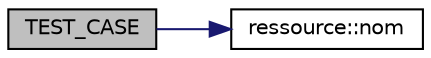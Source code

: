 digraph "TEST_CASE"
{
  edge [fontname="Helvetica",fontsize="10",labelfontname="Helvetica",labelfontsize="10"];
  node [fontname="Helvetica",fontsize="10",shape=record];
  rankdir="LR";
  Node0 [label="TEST_CASE",height=0.2,width=0.4,color="black", fillcolor="grey75", style="filled", fontcolor="black"];
  Node0 -> Node1 [color="midnightblue",fontsize="10",style="solid"];
  Node1 [label="ressource::nom",height=0.2,width=0.4,color="black", fillcolor="white", style="filled",URL="$classressource.html#aff712b6d732b3f4091dd29f4349aba85",tooltip="Renvoie le nom de la ressource. "];
}
